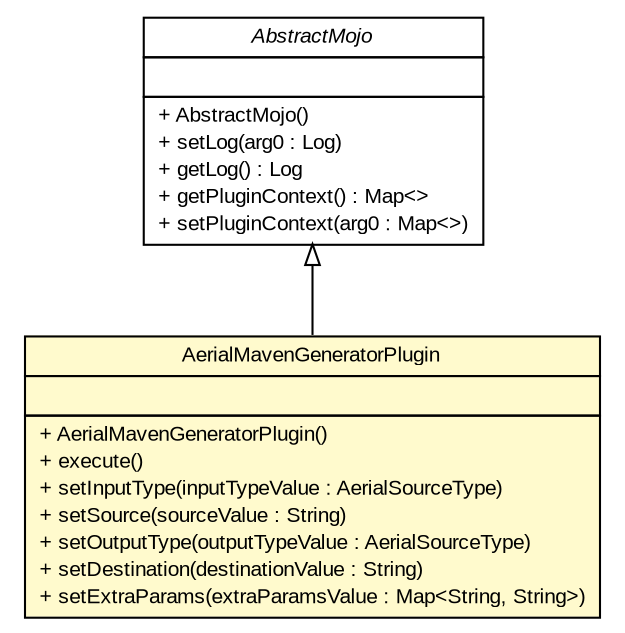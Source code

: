 #!/usr/local/bin/dot
#
# Class diagram 
# Generated by UMLGraph version R5_6 (http://www.umlgraph.org/)
#

digraph G {
	edge [fontname="arial",fontsize=10,labelfontname="arial",labelfontsize=10];
	node [fontname="arial",fontsize=10,shape=plaintext];
	nodesep=0.25;
	ranksep=0.5;
	// com.github.mkolisnyk.aerial.core.AerialMavenGeneratorPlugin
	c1075 [label=<<table title="com.github.mkolisnyk.aerial.core.AerialMavenGeneratorPlugin" border="0" cellborder="1" cellspacing="0" cellpadding="2" port="p" bgcolor="lemonChiffon" href="./AerialMavenGeneratorPlugin.html">
		<tr><td><table border="0" cellspacing="0" cellpadding="1">
<tr><td align="center" balign="center"> AerialMavenGeneratorPlugin </td></tr>
		</table></td></tr>
		<tr><td><table border="0" cellspacing="0" cellpadding="1">
<tr><td align="left" balign="left">  </td></tr>
		</table></td></tr>
		<tr><td><table border="0" cellspacing="0" cellpadding="1">
<tr><td align="left" balign="left"> + AerialMavenGeneratorPlugin() </td></tr>
<tr><td align="left" balign="left"> + execute() </td></tr>
<tr><td align="left" balign="left"> + setInputType(inputTypeValue : AerialSourceType) </td></tr>
<tr><td align="left" balign="left"> + setSource(sourceValue : String) </td></tr>
<tr><td align="left" balign="left"> + setOutputType(outputTypeValue : AerialSourceType) </td></tr>
<tr><td align="left" balign="left"> + setDestination(destinationValue : String) </td></tr>
<tr><td align="left" balign="left"> + setExtraParams(extraParamsValue : Map&lt;String, String&gt;) </td></tr>
		</table></td></tr>
		</table>>, URL="./AerialMavenGeneratorPlugin.html", fontname="arial", fontcolor="black", fontsize=10.0];
	//com.github.mkolisnyk.aerial.core.AerialMavenGeneratorPlugin extends org.apache.maven.plugin.AbstractMojo
	c1113:p -> c1075:p [dir=back,arrowtail=empty];
	// org.apache.maven.plugin.AbstractMojo
	c1113 [label=<<table title="org.apache.maven.plugin.AbstractMojo" border="0" cellborder="1" cellspacing="0" cellpadding="2" port="p" href="http://java.sun.com/j2se/1.4.2/docs/api/org/apache/maven/plugin/AbstractMojo.html">
		<tr><td><table border="0" cellspacing="0" cellpadding="1">
<tr><td align="center" balign="center"><font face="arial italic"> AbstractMojo </font></td></tr>
		</table></td></tr>
		<tr><td><table border="0" cellspacing="0" cellpadding="1">
<tr><td align="left" balign="left">  </td></tr>
		</table></td></tr>
		<tr><td><table border="0" cellspacing="0" cellpadding="1">
<tr><td align="left" balign="left"> + AbstractMojo() </td></tr>
<tr><td align="left" balign="left"> + setLog(arg0 : Log) </td></tr>
<tr><td align="left" balign="left"> + getLog() : Log </td></tr>
<tr><td align="left" balign="left"> + getPluginContext() : Map&lt;&gt; </td></tr>
<tr><td align="left" balign="left"> + setPluginContext(arg0 : Map&lt;&gt;) </td></tr>
		</table></td></tr>
		</table>>, URL="http://java.sun.com/j2se/1.4.2/docs/api/org/apache/maven/plugin/AbstractMojo.html", fontname="arial", fontcolor="black", fontsize=10.0];
}

